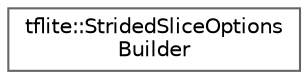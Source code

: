 digraph "Graphical Class Hierarchy"
{
 // LATEX_PDF_SIZE
  bgcolor="transparent";
  edge [fontname=Helvetica,fontsize=10,labelfontname=Helvetica,labelfontsize=10];
  node [fontname=Helvetica,fontsize=10,shape=box,height=0.2,width=0.4];
  rankdir="LR";
  Node0 [id="Node000000",label="tflite::StridedSliceOptions\lBuilder",height=0.2,width=0.4,color="grey40", fillcolor="white", style="filled",URL="$structtflite_1_1_strided_slice_options_builder.html",tooltip=" "];
}
